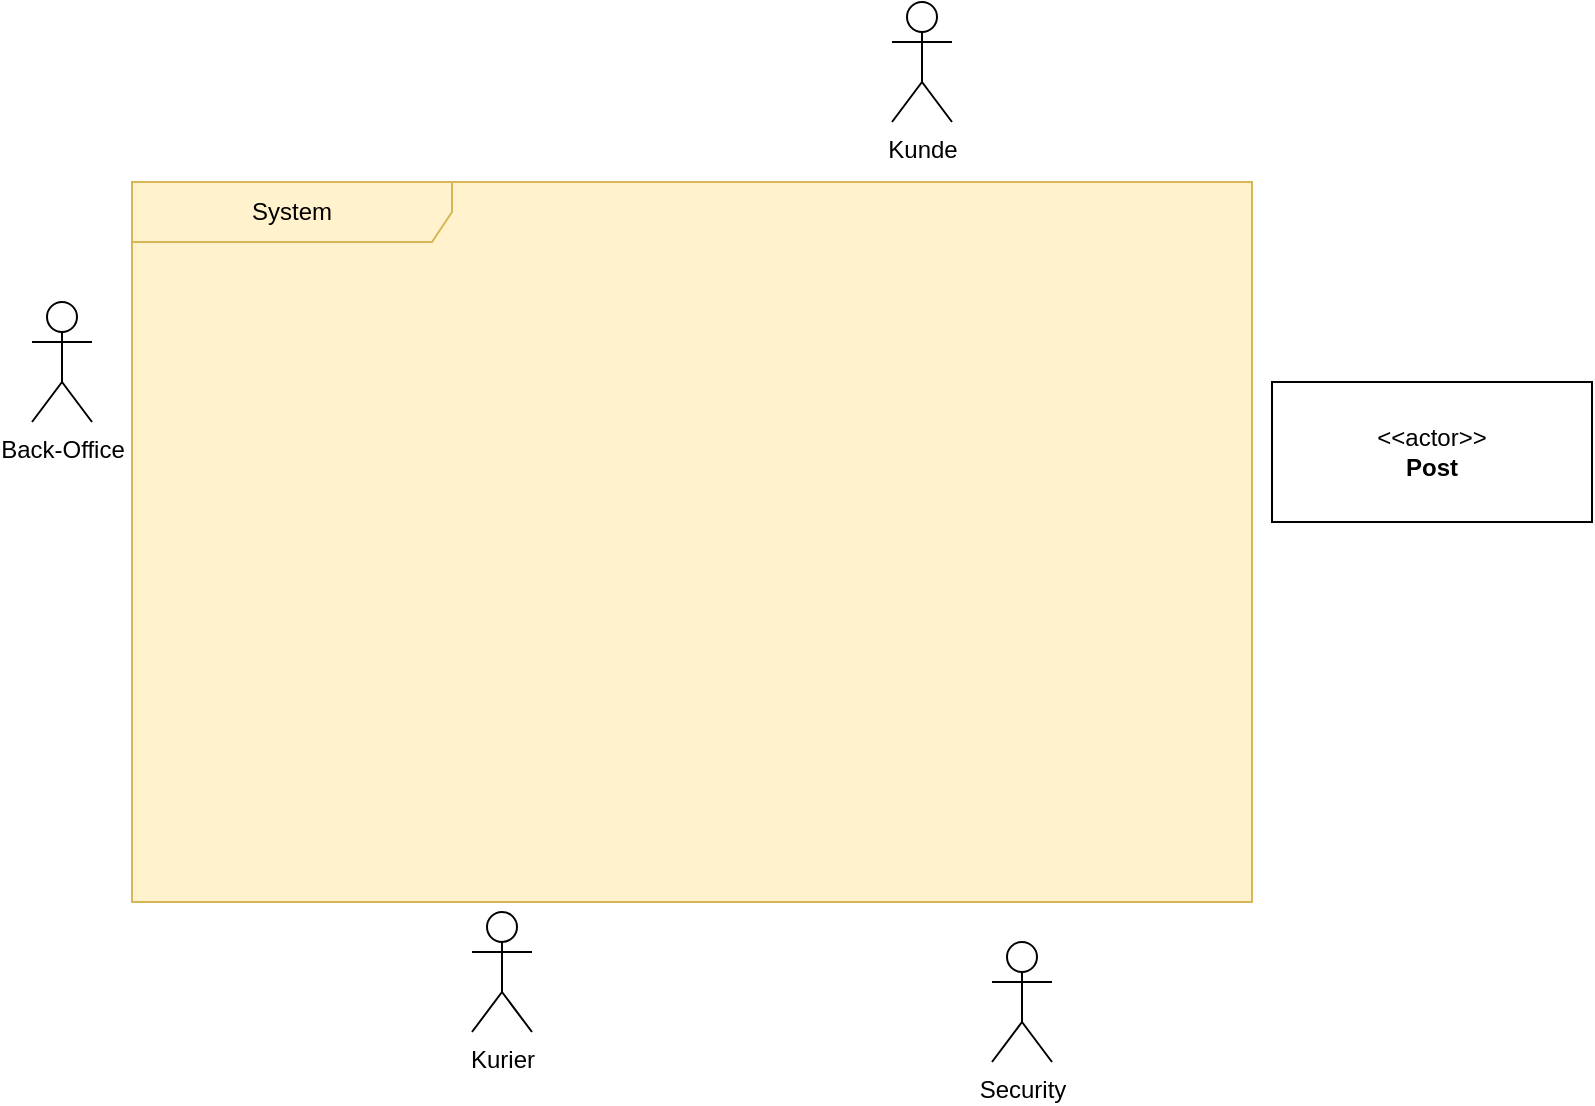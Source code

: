 <mxfile version="22.1.3" type="github">
  <diagram name="Seite-1" id="QL2GSqpA_WiwcAJyHZMA">
    <mxGraphModel dx="902" dy="716" grid="1" gridSize="10" guides="1" tooltips="1" connect="1" arrows="1" fold="1" page="1" pageScale="1" pageWidth="827" pageHeight="1169" math="0" shadow="0">
      <root>
        <mxCell id="0" />
        <mxCell id="1" parent="0" />
        <mxCell id="UKI22RjMGTlyE8xqwT5Z-1" value="&amp;lt;&amp;lt;actor&amp;gt;&amp;gt;&lt;br&gt;&lt;b&gt;Post&lt;/b&gt;&lt;br&gt;&lt;b&gt;&lt;/b&gt;" style="html=1;align=center;verticalAlign=middle;dashed=0;whiteSpace=wrap;" vertex="1" parent="1">
          <mxGeometry x="650" y="260" width="160" height="70" as="geometry" />
        </mxCell>
        <mxCell id="UKI22RjMGTlyE8xqwT5Z-2" value="Back-Office" style="shape=umlActor;verticalLabelPosition=bottom;verticalAlign=top;html=1;" vertex="1" parent="1">
          <mxGeometry x="30" y="220" width="30" height="60" as="geometry" />
        </mxCell>
        <mxCell id="UKI22RjMGTlyE8xqwT5Z-3" value="Security" style="shape=umlActor;verticalLabelPosition=bottom;verticalAlign=top;html=1;" vertex="1" parent="1">
          <mxGeometry x="510" y="540" width="30" height="60" as="geometry" />
        </mxCell>
        <mxCell id="UKI22RjMGTlyE8xqwT5Z-4" value="Kunde" style="shape=umlActor;verticalLabelPosition=bottom;verticalAlign=top;html=1;" vertex="1" parent="1">
          <mxGeometry x="460" y="70" width="30" height="60" as="geometry" />
        </mxCell>
        <mxCell id="UKI22RjMGTlyE8xqwT5Z-5" value="Kurier" style="shape=umlActor;verticalLabelPosition=bottom;verticalAlign=top;html=1;" vertex="1" parent="1">
          <mxGeometry x="250" y="525" width="30" height="60" as="geometry" />
        </mxCell>
        <mxCell id="UKI22RjMGTlyE8xqwT5Z-11" value="System" style="shape=umlFrame;whiteSpace=wrap;html=1;pointerEvents=0;recursiveResize=0;container=1;collapsible=0;width=160;fillStyle=auto;fillColor=#fff2cc;strokeColor=#d6b656;noLabel=0;gradientColor=none;swimlaneFillColor=#FFF2CC;" vertex="1" parent="1">
          <mxGeometry x="80" y="160" width="560" height="360" as="geometry" />
        </mxCell>
      </root>
    </mxGraphModel>
  </diagram>
</mxfile>
